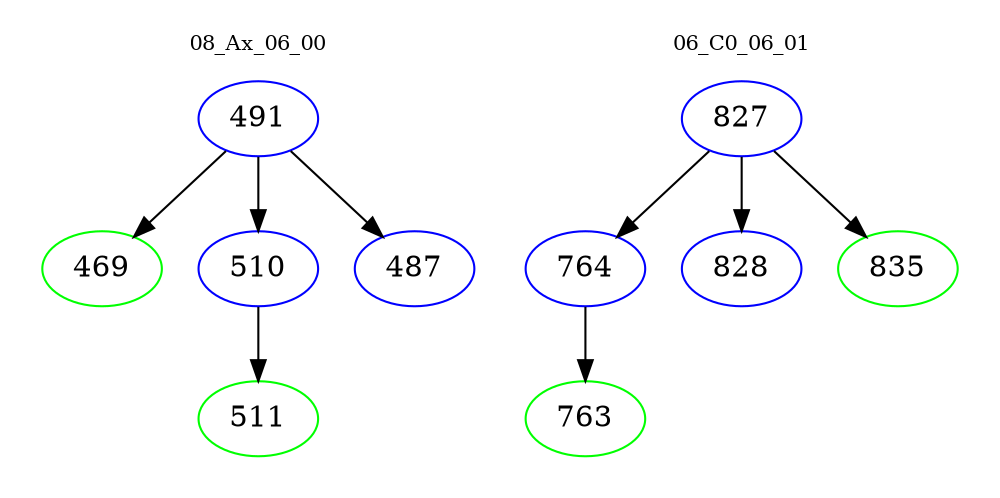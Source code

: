 digraph{
subgraph cluster_0 {
color = white
label = "08_Ax_06_00";
fontsize=10;
T0_491 [label="491", color="blue"]
T0_491 -> T0_469 [color="black"]
T0_469 [label="469", color="green"]
T0_491 -> T0_510 [color="black"]
T0_510 [label="510", color="blue"]
T0_510 -> T0_511 [color="black"]
T0_511 [label="511", color="green"]
T0_491 -> T0_487 [color="black"]
T0_487 [label="487", color="blue"]
}
subgraph cluster_1 {
color = white
label = "06_C0_06_01";
fontsize=10;
T1_827 [label="827", color="blue"]
T1_827 -> T1_764 [color="black"]
T1_764 [label="764", color="blue"]
T1_764 -> T1_763 [color="black"]
T1_763 [label="763", color="green"]
T1_827 -> T1_828 [color="black"]
T1_828 [label="828", color="blue"]
T1_827 -> T1_835 [color="black"]
T1_835 [label="835", color="green"]
}
}
